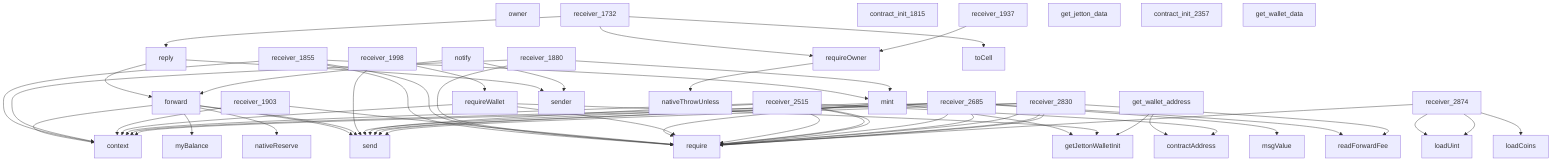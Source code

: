 graph TD
    node_1["reply"]
    node_2["notify"]
    node_3["forward"]
    node_4["requireOwner"]
    node_5["owner"]
    node_6["receiver_1732"]
    node_7["contract_init_1815"]
    node_8["receiver_1855"]
    node_9["receiver_1880"]
    node_10["receiver_1903"]
    node_11["receiver_1937"]
    node_12["receiver_1998"]
    node_13["mint"]
    node_14["requireWallet"]
    node_15["getJettonWalletInit"]
    node_16["get_jetton_data"]
    node_17["get_wallet_address"]
    node_18["contract_init_2357"]
    node_19["receiver_2515"]
    node_20["receiver_2685"]
    node_21["msgValue"]
    node_22["receiver_2830"]
    node_23["receiver_2874"]
    node_24["get_wallet_data"]
    node_26["sender"]
    node_28["context"]
    node_30["myBalance"]
    node_32["nativeReserve"]
    node_34["send"]
    node_36["nativeThrowUnless"]
    node_38["toCell"]
    node_40["require"]
    node_42["contractAddress"]
    node_44["readForwardFee"]
    node_46["loadUint"]
    node_48["loadCoins"]
    node_1 --> node_3
    node_1 --> node_26
    node_2 --> node_3
    node_2 --> node_26
    node_3 --> node_28
    node_3 --> node_30
    node_3 --> node_32
    node_3 --> node_34
    node_3 --> node_34
    node_4 --> node_36
    node_6 --> node_4
    node_6 --> node_1
    node_6 --> node_38
    node_8 --> node_28
    node_8 --> node_40
    node_8 --> node_40
    node_8 --> node_13
    node_9 --> node_28
    node_9 --> node_40
    node_9 --> node_13
    node_10 --> node_28
    node_10 --> node_40
    node_11 --> node_4
    node_12 --> node_14
    node_12 --> node_34
    node_13 --> node_40
    node_13 --> node_15
    node_13 --> node_34
    node_14 --> node_28
    node_14 --> node_15
    node_14 --> node_40
    node_17 --> node_15
    node_17 --> node_42
    node_19 --> node_28
    node_19 --> node_40
    node_19 --> node_40
    node_19 --> node_40
    node_19 --> node_42
    node_19 --> node_34
    node_20 --> node_28
    node_20 --> node_40
    node_20 --> node_40
    node_20 --> node_34
    node_20 --> node_21
    node_20 --> node_44
    node_20 --> node_34
    node_22 --> node_28
    node_22 --> node_40
    node_22 --> node_40
    node_22 --> node_44
    node_22 --> node_40
    node_22 --> node_34
    node_23 --> node_46
    node_23 --> node_46
    node_23 --> node_48
    node_23 --> node_40